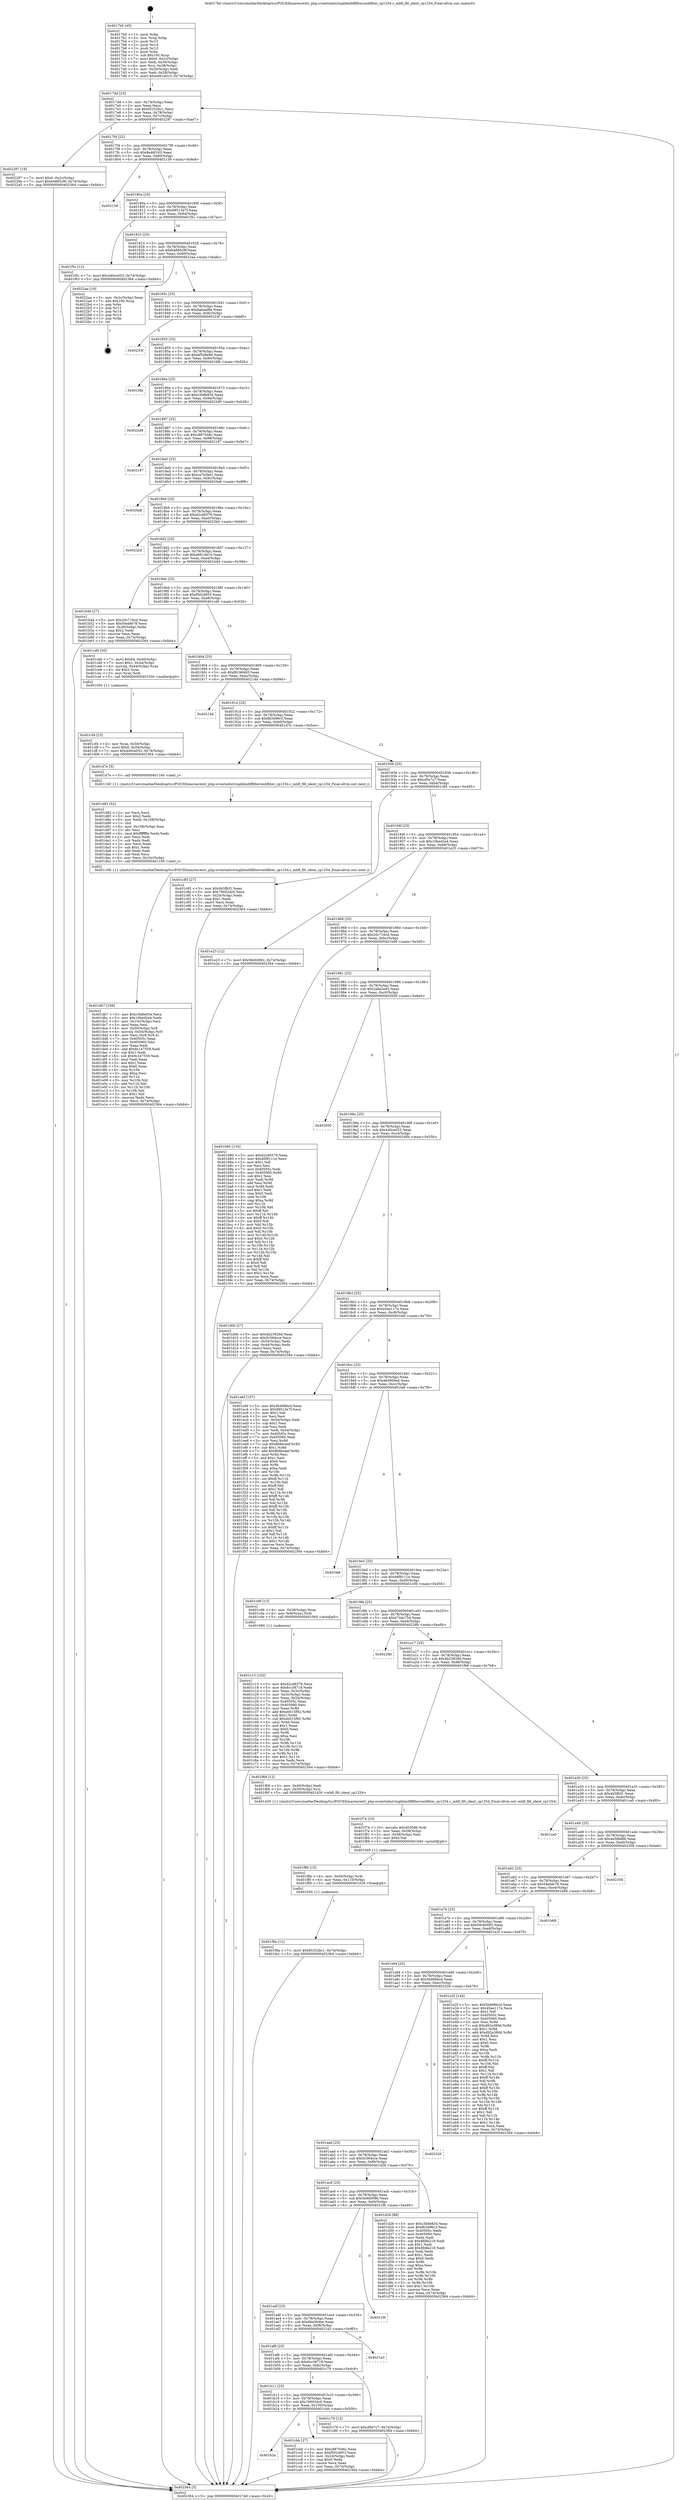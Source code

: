 digraph "0x4017b0" {
  label = "0x4017b0 (/mnt/c/Users/mathe/Desktop/tcc/POCII/binaries/extr_php-srcextmbstringlibmbflfiltersmbfilter_cp1254.c_mbfl_filt_ident_cp1254_Final-ollvm.out::main(0))"
  labelloc = "t"
  node[shape=record]

  Entry [label="",width=0.3,height=0.3,shape=circle,fillcolor=black,style=filled]
  "0x4017dd" [label="{
     0x4017dd [23]\l
     | [instrs]\l
     &nbsp;&nbsp;0x4017dd \<+3\>: mov -0x74(%rbp),%eax\l
     &nbsp;&nbsp;0x4017e0 \<+2\>: mov %eax,%ecx\l
     &nbsp;&nbsp;0x4017e2 \<+6\>: sub $0x85252bc1,%ecx\l
     &nbsp;&nbsp;0x4017e8 \<+3\>: mov %eax,-0x78(%rbp)\l
     &nbsp;&nbsp;0x4017eb \<+3\>: mov %ecx,-0x7c(%rbp)\l
     &nbsp;&nbsp;0x4017ee \<+6\>: je 0000000000402297 \<main+0xae7\>\l
  }"]
  "0x402297" [label="{
     0x402297 [19]\l
     | [instrs]\l
     &nbsp;&nbsp;0x402297 \<+7\>: movl $0x0,-0x2c(%rbp)\l
     &nbsp;&nbsp;0x40229e \<+7\>: movl $0xb4885c9f,-0x74(%rbp)\l
     &nbsp;&nbsp;0x4022a5 \<+5\>: jmp 0000000000402364 \<main+0xbb4\>\l
  }"]
  "0x4017f4" [label="{
     0x4017f4 [22]\l
     | [instrs]\l
     &nbsp;&nbsp;0x4017f4 \<+5\>: jmp 00000000004017f9 \<main+0x49\>\l
     &nbsp;&nbsp;0x4017f9 \<+3\>: mov -0x78(%rbp),%eax\l
     &nbsp;&nbsp;0x4017fc \<+5\>: sub $0x8e46f163,%eax\l
     &nbsp;&nbsp;0x401801 \<+3\>: mov %eax,-0x80(%rbp)\l
     &nbsp;&nbsp;0x401804 \<+6\>: je 0000000000402159 \<main+0x9a9\>\l
  }"]
  Exit [label="",width=0.3,height=0.3,shape=circle,fillcolor=black,style=filled,peripheries=2]
  "0x402159" [label="{
     0x402159\l
  }", style=dashed]
  "0x40180a" [label="{
     0x40180a [25]\l
     | [instrs]\l
     &nbsp;&nbsp;0x40180a \<+5\>: jmp 000000000040180f \<main+0x5f\>\l
     &nbsp;&nbsp;0x40180f \<+3\>: mov -0x78(%rbp),%eax\l
     &nbsp;&nbsp;0x401812 \<+5\>: sub $0x99513e7f,%eax\l
     &nbsp;&nbsp;0x401817 \<+6\>: mov %eax,-0x84(%rbp)\l
     &nbsp;&nbsp;0x40181d \<+6\>: je 0000000000401f5c \<main+0x7ac\>\l
  }"]
  "0x401f9a" [label="{
     0x401f9a [12]\l
     | [instrs]\l
     &nbsp;&nbsp;0x401f9a \<+7\>: movl $0x85252bc1,-0x74(%rbp)\l
     &nbsp;&nbsp;0x401fa1 \<+5\>: jmp 0000000000402364 \<main+0xbb4\>\l
  }"]
  "0x401f5c" [label="{
     0x401f5c [12]\l
     | [instrs]\l
     &nbsp;&nbsp;0x401f5c \<+7\>: movl $0x440ce053,-0x74(%rbp)\l
     &nbsp;&nbsp;0x401f63 \<+5\>: jmp 0000000000402364 \<main+0xbb4\>\l
  }"]
  "0x401823" [label="{
     0x401823 [25]\l
     | [instrs]\l
     &nbsp;&nbsp;0x401823 \<+5\>: jmp 0000000000401828 \<main+0x78\>\l
     &nbsp;&nbsp;0x401828 \<+3\>: mov -0x78(%rbp),%eax\l
     &nbsp;&nbsp;0x40182b \<+5\>: sub $0xb4885c9f,%eax\l
     &nbsp;&nbsp;0x401830 \<+6\>: mov %eax,-0x88(%rbp)\l
     &nbsp;&nbsp;0x401836 \<+6\>: je 00000000004022aa \<main+0xafa\>\l
  }"]
  "0x401f8b" [label="{
     0x401f8b [15]\l
     | [instrs]\l
     &nbsp;&nbsp;0x401f8b \<+4\>: mov -0x50(%rbp),%rdi\l
     &nbsp;&nbsp;0x401f8f \<+6\>: mov %eax,-0x110(%rbp)\l
     &nbsp;&nbsp;0x401f95 \<+5\>: call 0000000000401030 \<free@plt\>\l
     | [calls]\l
     &nbsp;&nbsp;0x401030 \{1\} (unknown)\l
  }"]
  "0x4022aa" [label="{
     0x4022aa [19]\l
     | [instrs]\l
     &nbsp;&nbsp;0x4022aa \<+3\>: mov -0x2c(%rbp),%eax\l
     &nbsp;&nbsp;0x4022ad \<+7\>: add $0x100,%rsp\l
     &nbsp;&nbsp;0x4022b4 \<+1\>: pop %rbx\l
     &nbsp;&nbsp;0x4022b5 \<+2\>: pop %r12\l
     &nbsp;&nbsp;0x4022b7 \<+2\>: pop %r14\l
     &nbsp;&nbsp;0x4022b9 \<+2\>: pop %r15\l
     &nbsp;&nbsp;0x4022bb \<+1\>: pop %rbp\l
     &nbsp;&nbsp;0x4022bc \<+1\>: ret\l
  }"]
  "0x40183c" [label="{
     0x40183c [25]\l
     | [instrs]\l
     &nbsp;&nbsp;0x40183c \<+5\>: jmp 0000000000401841 \<main+0x91\>\l
     &nbsp;&nbsp;0x401841 \<+3\>: mov -0x78(%rbp),%eax\l
     &nbsp;&nbsp;0x401844 \<+5\>: sub $0xbabaaf6e,%eax\l
     &nbsp;&nbsp;0x401849 \<+6\>: mov %eax,-0x8c(%rbp)\l
     &nbsp;&nbsp;0x40184f \<+6\>: je 000000000040233f \<main+0xb8f\>\l
  }"]
  "0x401f74" [label="{
     0x401f74 [23]\l
     | [instrs]\l
     &nbsp;&nbsp;0x401f74 \<+10\>: movabs $0x4030d6,%rdi\l
     &nbsp;&nbsp;0x401f7e \<+3\>: mov %eax,-0x58(%rbp)\l
     &nbsp;&nbsp;0x401f81 \<+3\>: mov -0x58(%rbp),%esi\l
     &nbsp;&nbsp;0x401f84 \<+2\>: mov $0x0,%al\l
     &nbsp;&nbsp;0x401f86 \<+5\>: call 0000000000401040 \<printf@plt\>\l
     | [calls]\l
     &nbsp;&nbsp;0x401040 \{1\} (unknown)\l
  }"]
  "0x40233f" [label="{
     0x40233f\l
  }", style=dashed]
  "0x401855" [label="{
     0x401855 [25]\l
     | [instrs]\l
     &nbsp;&nbsp;0x401855 \<+5\>: jmp 000000000040185a \<main+0xaa\>\l
     &nbsp;&nbsp;0x40185a \<+3\>: mov -0x78(%rbp),%eax\l
     &nbsp;&nbsp;0x40185d \<+5\>: sub $0xbf548e9d,%eax\l
     &nbsp;&nbsp;0x401862 \<+6\>: mov %eax,-0x90(%rbp)\l
     &nbsp;&nbsp;0x401868 \<+6\>: je 0000000000401fdb \<main+0x82b\>\l
  }"]
  "0x401db7" [label="{
     0x401db7 [108]\l
     | [instrs]\l
     &nbsp;&nbsp;0x401db7 \<+5\>: mov $0xc3b8e834,%ecx\l
     &nbsp;&nbsp;0x401dbc \<+5\>: mov $0x10bed2e4,%edx\l
     &nbsp;&nbsp;0x401dc1 \<+6\>: mov -0x10c(%rbp),%esi\l
     &nbsp;&nbsp;0x401dc7 \<+3\>: imul %eax,%esi\l
     &nbsp;&nbsp;0x401dca \<+4\>: mov -0x50(%rbp),%r8\l
     &nbsp;&nbsp;0x401dce \<+4\>: movslq -0x54(%rbp),%r9\l
     &nbsp;&nbsp;0x401dd2 \<+4\>: mov %esi,(%r8,%r9,4)\l
     &nbsp;&nbsp;0x401dd6 \<+7\>: mov 0x40505c,%eax\l
     &nbsp;&nbsp;0x401ddd \<+7\>: mov 0x405060,%esi\l
     &nbsp;&nbsp;0x401de4 \<+2\>: mov %eax,%edi\l
     &nbsp;&nbsp;0x401de6 \<+6\>: add $0x8c1e7559,%edi\l
     &nbsp;&nbsp;0x401dec \<+3\>: sub $0x1,%edi\l
     &nbsp;&nbsp;0x401def \<+6\>: sub $0x8c1e7559,%edi\l
     &nbsp;&nbsp;0x401df5 \<+3\>: imul %edi,%eax\l
     &nbsp;&nbsp;0x401df8 \<+3\>: and $0x1,%eax\l
     &nbsp;&nbsp;0x401dfb \<+3\>: cmp $0x0,%eax\l
     &nbsp;&nbsp;0x401dfe \<+4\>: sete %r10b\l
     &nbsp;&nbsp;0x401e02 \<+3\>: cmp $0xa,%esi\l
     &nbsp;&nbsp;0x401e05 \<+4\>: setl %r11b\l
     &nbsp;&nbsp;0x401e09 \<+3\>: mov %r10b,%bl\l
     &nbsp;&nbsp;0x401e0c \<+3\>: and %r11b,%bl\l
     &nbsp;&nbsp;0x401e0f \<+3\>: xor %r11b,%r10b\l
     &nbsp;&nbsp;0x401e12 \<+3\>: or %r10b,%bl\l
     &nbsp;&nbsp;0x401e15 \<+3\>: test $0x1,%bl\l
     &nbsp;&nbsp;0x401e18 \<+3\>: cmovne %edx,%ecx\l
     &nbsp;&nbsp;0x401e1b \<+3\>: mov %ecx,-0x74(%rbp)\l
     &nbsp;&nbsp;0x401e1e \<+5\>: jmp 0000000000402364 \<main+0xbb4\>\l
  }"]
  "0x401fdb" [label="{
     0x401fdb\l
  }", style=dashed]
  "0x40186e" [label="{
     0x40186e [25]\l
     | [instrs]\l
     &nbsp;&nbsp;0x40186e \<+5\>: jmp 0000000000401873 \<main+0xc3\>\l
     &nbsp;&nbsp;0x401873 \<+3\>: mov -0x78(%rbp),%eax\l
     &nbsp;&nbsp;0x401876 \<+5\>: sub $0xc3b8e834,%eax\l
     &nbsp;&nbsp;0x40187b \<+6\>: mov %eax,-0x94(%rbp)\l
     &nbsp;&nbsp;0x401881 \<+6\>: je 00000000004022d9 \<main+0xb29\>\l
  }"]
  "0x401d83" [label="{
     0x401d83 [52]\l
     | [instrs]\l
     &nbsp;&nbsp;0x401d83 \<+2\>: xor %ecx,%ecx\l
     &nbsp;&nbsp;0x401d85 \<+5\>: mov $0x2,%edx\l
     &nbsp;&nbsp;0x401d8a \<+6\>: mov %edx,-0x108(%rbp)\l
     &nbsp;&nbsp;0x401d90 \<+1\>: cltd\l
     &nbsp;&nbsp;0x401d91 \<+6\>: mov -0x108(%rbp),%esi\l
     &nbsp;&nbsp;0x401d97 \<+2\>: idiv %esi\l
     &nbsp;&nbsp;0x401d99 \<+6\>: imul $0xfffffffe,%edx,%edx\l
     &nbsp;&nbsp;0x401d9f \<+2\>: mov %ecx,%edi\l
     &nbsp;&nbsp;0x401da1 \<+2\>: sub %edx,%edi\l
     &nbsp;&nbsp;0x401da3 \<+2\>: mov %ecx,%edx\l
     &nbsp;&nbsp;0x401da5 \<+3\>: sub $0x1,%edx\l
     &nbsp;&nbsp;0x401da8 \<+2\>: add %edx,%edi\l
     &nbsp;&nbsp;0x401daa \<+2\>: sub %edi,%ecx\l
     &nbsp;&nbsp;0x401dac \<+6\>: mov %ecx,-0x10c(%rbp)\l
     &nbsp;&nbsp;0x401db2 \<+5\>: call 0000000000401160 \<next_i\>\l
     | [calls]\l
     &nbsp;&nbsp;0x401160 \{1\} (/mnt/c/Users/mathe/Desktop/tcc/POCII/binaries/extr_php-srcextmbstringlibmbflfiltersmbfilter_cp1254.c_mbfl_filt_ident_cp1254_Final-ollvm.out::next_i)\l
  }"]
  "0x4022d9" [label="{
     0x4022d9\l
  }", style=dashed]
  "0x401887" [label="{
     0x401887 [25]\l
     | [instrs]\l
     &nbsp;&nbsp;0x401887 \<+5\>: jmp 000000000040188c \<main+0xdc\>\l
     &nbsp;&nbsp;0x40188c \<+3\>: mov -0x78(%rbp),%eax\l
     &nbsp;&nbsp;0x40188f \<+5\>: sub $0xc887046c,%eax\l
     &nbsp;&nbsp;0x401894 \<+6\>: mov %eax,-0x98(%rbp)\l
     &nbsp;&nbsp;0x40189a \<+6\>: je 0000000000402197 \<main+0x9e7\>\l
  }"]
  "0x401cf4" [label="{
     0x401cf4 [23]\l
     | [instrs]\l
     &nbsp;&nbsp;0x401cf4 \<+4\>: mov %rax,-0x50(%rbp)\l
     &nbsp;&nbsp;0x401cf8 \<+7\>: movl $0x0,-0x54(%rbp)\l
     &nbsp;&nbsp;0x401cff \<+7\>: movl $0x440ce053,-0x74(%rbp)\l
     &nbsp;&nbsp;0x401d06 \<+5\>: jmp 0000000000402364 \<main+0xbb4\>\l
  }"]
  "0x402197" [label="{
     0x402197\l
  }", style=dashed]
  "0x4018a0" [label="{
     0x4018a0 [25]\l
     | [instrs]\l
     &nbsp;&nbsp;0x4018a0 \<+5\>: jmp 00000000004018a5 \<main+0xf5\>\l
     &nbsp;&nbsp;0x4018a5 \<+3\>: mov -0x78(%rbp),%eax\l
     &nbsp;&nbsp;0x4018a8 \<+5\>: sub $0xca7b3be1,%eax\l
     &nbsp;&nbsp;0x4018ad \<+6\>: mov %eax,-0x9c(%rbp)\l
     &nbsp;&nbsp;0x4018b3 \<+6\>: je 00000000004020a8 \<main+0x8f8\>\l
  }"]
  "0x401b2a" [label="{
     0x401b2a\l
  }", style=dashed]
  "0x4020a8" [label="{
     0x4020a8\l
  }", style=dashed]
  "0x4018b9" [label="{
     0x4018b9 [25]\l
     | [instrs]\l
     &nbsp;&nbsp;0x4018b9 \<+5\>: jmp 00000000004018be \<main+0x10e\>\l
     &nbsp;&nbsp;0x4018be \<+3\>: mov -0x78(%rbp),%eax\l
     &nbsp;&nbsp;0x4018c1 \<+5\>: sub $0xd2cd9379,%eax\l
     &nbsp;&nbsp;0x4018c6 \<+6\>: mov %eax,-0xa0(%rbp)\l
     &nbsp;&nbsp;0x4018cc \<+6\>: je 00000000004022bd \<main+0xb0d\>\l
  }"]
  "0x401cbb" [label="{
     0x401cbb [27]\l
     | [instrs]\l
     &nbsp;&nbsp;0x401cbb \<+5\>: mov $0xc887046c,%eax\l
     &nbsp;&nbsp;0x401cc0 \<+5\>: mov $0xf5024953,%ecx\l
     &nbsp;&nbsp;0x401cc5 \<+3\>: mov -0x24(%rbp),%edx\l
     &nbsp;&nbsp;0x401cc8 \<+3\>: cmp $0x0,%edx\l
     &nbsp;&nbsp;0x401ccb \<+3\>: cmove %ecx,%eax\l
     &nbsp;&nbsp;0x401cce \<+3\>: mov %eax,-0x74(%rbp)\l
     &nbsp;&nbsp;0x401cd1 \<+5\>: jmp 0000000000402364 \<main+0xbb4\>\l
  }"]
  "0x4022bd" [label="{
     0x4022bd\l
  }", style=dashed]
  "0x4018d2" [label="{
     0x4018d2 [25]\l
     | [instrs]\l
     &nbsp;&nbsp;0x4018d2 \<+5\>: jmp 00000000004018d7 \<main+0x127\>\l
     &nbsp;&nbsp;0x4018d7 \<+3\>: mov -0x78(%rbp),%eax\l
     &nbsp;&nbsp;0x4018da \<+5\>: sub $0xe661dd10,%eax\l
     &nbsp;&nbsp;0x4018df \<+6\>: mov %eax,-0xa4(%rbp)\l
     &nbsp;&nbsp;0x4018e5 \<+6\>: je 0000000000401b4d \<main+0x39d\>\l
  }"]
  "0x401b11" [label="{
     0x401b11 [25]\l
     | [instrs]\l
     &nbsp;&nbsp;0x401b11 \<+5\>: jmp 0000000000401b16 \<main+0x366\>\l
     &nbsp;&nbsp;0x401b16 \<+3\>: mov -0x78(%rbp),%eax\l
     &nbsp;&nbsp;0x401b19 \<+5\>: sub $0x76602dc0,%eax\l
     &nbsp;&nbsp;0x401b1e \<+6\>: mov %eax,-0x100(%rbp)\l
     &nbsp;&nbsp;0x401b24 \<+6\>: je 0000000000401cbb \<main+0x50b\>\l
  }"]
  "0x401b4d" [label="{
     0x401b4d [27]\l
     | [instrs]\l
     &nbsp;&nbsp;0x401b4d \<+5\>: mov $0x20c716cd,%eax\l
     &nbsp;&nbsp;0x401b52 \<+5\>: mov $0x54ebfe78,%ecx\l
     &nbsp;&nbsp;0x401b57 \<+3\>: mov -0x28(%rbp),%edx\l
     &nbsp;&nbsp;0x401b5a \<+3\>: cmp $0x2,%edx\l
     &nbsp;&nbsp;0x401b5d \<+3\>: cmovne %ecx,%eax\l
     &nbsp;&nbsp;0x401b60 \<+3\>: mov %eax,-0x74(%rbp)\l
     &nbsp;&nbsp;0x401b63 \<+5\>: jmp 0000000000402364 \<main+0xbb4\>\l
  }"]
  "0x4018eb" [label="{
     0x4018eb [25]\l
     | [instrs]\l
     &nbsp;&nbsp;0x4018eb \<+5\>: jmp 00000000004018f0 \<main+0x140\>\l
     &nbsp;&nbsp;0x4018f0 \<+3\>: mov -0x78(%rbp),%eax\l
     &nbsp;&nbsp;0x4018f3 \<+5\>: sub $0xf5024953,%eax\l
     &nbsp;&nbsp;0x4018f8 \<+6\>: mov %eax,-0xa8(%rbp)\l
     &nbsp;&nbsp;0x4018fe \<+6\>: je 0000000000401cd6 \<main+0x526\>\l
  }"]
  "0x402364" [label="{
     0x402364 [5]\l
     | [instrs]\l
     &nbsp;&nbsp;0x402364 \<+5\>: jmp 00000000004017dd \<main+0x2d\>\l
  }"]
  "0x4017b0" [label="{
     0x4017b0 [45]\l
     | [instrs]\l
     &nbsp;&nbsp;0x4017b0 \<+1\>: push %rbp\l
     &nbsp;&nbsp;0x4017b1 \<+3\>: mov %rsp,%rbp\l
     &nbsp;&nbsp;0x4017b4 \<+2\>: push %r15\l
     &nbsp;&nbsp;0x4017b6 \<+2\>: push %r14\l
     &nbsp;&nbsp;0x4017b8 \<+2\>: push %r12\l
     &nbsp;&nbsp;0x4017ba \<+1\>: push %rbx\l
     &nbsp;&nbsp;0x4017bb \<+7\>: sub $0x100,%rsp\l
     &nbsp;&nbsp;0x4017c2 \<+7\>: movl $0x0,-0x2c(%rbp)\l
     &nbsp;&nbsp;0x4017c9 \<+3\>: mov %edi,-0x30(%rbp)\l
     &nbsp;&nbsp;0x4017cc \<+4\>: mov %rsi,-0x38(%rbp)\l
     &nbsp;&nbsp;0x4017d0 \<+3\>: mov -0x30(%rbp),%edi\l
     &nbsp;&nbsp;0x4017d3 \<+3\>: mov %edi,-0x28(%rbp)\l
     &nbsp;&nbsp;0x4017d6 \<+7\>: movl $0xe661dd10,-0x74(%rbp)\l
  }"]
  "0x401c79" [label="{
     0x401c79 [12]\l
     | [instrs]\l
     &nbsp;&nbsp;0x401c79 \<+7\>: movl $0xcf0e7c7,-0x74(%rbp)\l
     &nbsp;&nbsp;0x401c80 \<+5\>: jmp 0000000000402364 \<main+0xbb4\>\l
  }"]
  "0x401cd6" [label="{
     0x401cd6 [30]\l
     | [instrs]\l
     &nbsp;&nbsp;0x401cd6 \<+7\>: movl $0x64,-0x40(%rbp)\l
     &nbsp;&nbsp;0x401cdd \<+7\>: movl $0x1,-0x44(%rbp)\l
     &nbsp;&nbsp;0x401ce4 \<+4\>: movslq -0x44(%rbp),%rax\l
     &nbsp;&nbsp;0x401ce8 \<+4\>: shl $0x2,%rax\l
     &nbsp;&nbsp;0x401cec \<+3\>: mov %rax,%rdi\l
     &nbsp;&nbsp;0x401cef \<+5\>: call 0000000000401050 \<malloc@plt\>\l
     | [calls]\l
     &nbsp;&nbsp;0x401050 \{1\} (unknown)\l
  }"]
  "0x401904" [label="{
     0x401904 [25]\l
     | [instrs]\l
     &nbsp;&nbsp;0x401904 \<+5\>: jmp 0000000000401909 \<main+0x159\>\l
     &nbsp;&nbsp;0x401909 \<+3\>: mov -0x78(%rbp),%eax\l
     &nbsp;&nbsp;0x40190c \<+5\>: sub $0xf61964b5,%eax\l
     &nbsp;&nbsp;0x401911 \<+6\>: mov %eax,-0xac(%rbp)\l
     &nbsp;&nbsp;0x401917 \<+6\>: je 000000000040214d \<main+0x99d\>\l
  }"]
  "0x401af8" [label="{
     0x401af8 [25]\l
     | [instrs]\l
     &nbsp;&nbsp;0x401af8 \<+5\>: jmp 0000000000401afd \<main+0x34d\>\l
     &nbsp;&nbsp;0x401afd \<+3\>: mov -0x78(%rbp),%eax\l
     &nbsp;&nbsp;0x401b00 \<+5\>: sub $0x6cc38718,%eax\l
     &nbsp;&nbsp;0x401b05 \<+6\>: mov %eax,-0xfc(%rbp)\l
     &nbsp;&nbsp;0x401b0b \<+6\>: je 0000000000401c79 \<main+0x4c9\>\l
  }"]
  "0x40214d" [label="{
     0x40214d\l
  }", style=dashed]
  "0x40191d" [label="{
     0x40191d [25]\l
     | [instrs]\l
     &nbsp;&nbsp;0x40191d \<+5\>: jmp 0000000000401922 \<main+0x172\>\l
     &nbsp;&nbsp;0x401922 \<+3\>: mov -0x78(%rbp),%eax\l
     &nbsp;&nbsp;0x401925 \<+5\>: sub $0xf63496c3,%eax\l
     &nbsp;&nbsp;0x40192a \<+6\>: mov %eax,-0xb0(%rbp)\l
     &nbsp;&nbsp;0x401930 \<+6\>: je 0000000000401d7e \<main+0x5ce\>\l
  }"]
  "0x4021a3" [label="{
     0x4021a3\l
  }", style=dashed]
  "0x401d7e" [label="{
     0x401d7e [5]\l
     | [instrs]\l
     &nbsp;&nbsp;0x401d7e \<+5\>: call 0000000000401160 \<next_i\>\l
     | [calls]\l
     &nbsp;&nbsp;0x401160 \{1\} (/mnt/c/Users/mathe/Desktop/tcc/POCII/binaries/extr_php-srcextmbstringlibmbflfiltersmbfilter_cp1254.c_mbfl_filt_ident_cp1254_Final-ollvm.out::next_i)\l
  }"]
  "0x401936" [label="{
     0x401936 [25]\l
     | [instrs]\l
     &nbsp;&nbsp;0x401936 \<+5\>: jmp 000000000040193b \<main+0x18b\>\l
     &nbsp;&nbsp;0x40193b \<+3\>: mov -0x78(%rbp),%eax\l
     &nbsp;&nbsp;0x40193e \<+5\>: sub $0xcf0e7c7,%eax\l
     &nbsp;&nbsp;0x401943 \<+6\>: mov %eax,-0xb4(%rbp)\l
     &nbsp;&nbsp;0x401949 \<+6\>: je 0000000000401c85 \<main+0x4d5\>\l
  }"]
  "0x401adf" [label="{
     0x401adf [25]\l
     | [instrs]\l
     &nbsp;&nbsp;0x401adf \<+5\>: jmp 0000000000401ae4 \<main+0x334\>\l
     &nbsp;&nbsp;0x401ae4 \<+3\>: mov -0x78(%rbp),%eax\l
     &nbsp;&nbsp;0x401ae7 \<+5\>: sub $0x66a564ee,%eax\l
     &nbsp;&nbsp;0x401aec \<+6\>: mov %eax,-0xf8(%rbp)\l
     &nbsp;&nbsp;0x401af2 \<+6\>: je 00000000004021a3 \<main+0x9f3\>\l
  }"]
  "0x401c85" [label="{
     0x401c85 [27]\l
     | [instrs]\l
     &nbsp;&nbsp;0x401c85 \<+5\>: mov $0x4b5ffcf1,%eax\l
     &nbsp;&nbsp;0x401c8a \<+5\>: mov $0x76602dc0,%ecx\l
     &nbsp;&nbsp;0x401c8f \<+3\>: mov -0x24(%rbp),%edx\l
     &nbsp;&nbsp;0x401c92 \<+3\>: cmp $0x1,%edx\l
     &nbsp;&nbsp;0x401c95 \<+3\>: cmovl %ecx,%eax\l
     &nbsp;&nbsp;0x401c98 \<+3\>: mov %eax,-0x74(%rbp)\l
     &nbsp;&nbsp;0x401c9b \<+5\>: jmp 0000000000402364 \<main+0xbb4\>\l
  }"]
  "0x40194f" [label="{
     0x40194f [25]\l
     | [instrs]\l
     &nbsp;&nbsp;0x40194f \<+5\>: jmp 0000000000401954 \<main+0x1a4\>\l
     &nbsp;&nbsp;0x401954 \<+3\>: mov -0x78(%rbp),%eax\l
     &nbsp;&nbsp;0x401957 \<+5\>: sub $0x10bed2e4,%eax\l
     &nbsp;&nbsp;0x40195c \<+6\>: mov %eax,-0xb8(%rbp)\l
     &nbsp;&nbsp;0x401962 \<+6\>: je 0000000000401e23 \<main+0x673\>\l
  }"]
  "0x4021f6" [label="{
     0x4021f6\l
  }", style=dashed]
  "0x401e23" [label="{
     0x401e23 [12]\l
     | [instrs]\l
     &nbsp;&nbsp;0x401e23 \<+7\>: movl $0x59c60092,-0x74(%rbp)\l
     &nbsp;&nbsp;0x401e2a \<+5\>: jmp 0000000000402364 \<main+0xbb4\>\l
  }"]
  "0x401968" [label="{
     0x401968 [25]\l
     | [instrs]\l
     &nbsp;&nbsp;0x401968 \<+5\>: jmp 000000000040196d \<main+0x1bd\>\l
     &nbsp;&nbsp;0x40196d \<+3\>: mov -0x78(%rbp),%eax\l
     &nbsp;&nbsp;0x401970 \<+5\>: sub $0x20c716cd,%eax\l
     &nbsp;&nbsp;0x401975 \<+6\>: mov %eax,-0xbc(%rbp)\l
     &nbsp;&nbsp;0x40197b \<+6\>: je 0000000000401b80 \<main+0x3d0\>\l
  }"]
  "0x401ac6" [label="{
     0x401ac6 [25]\l
     | [instrs]\l
     &nbsp;&nbsp;0x401ac6 \<+5\>: jmp 0000000000401acb \<main+0x31b\>\l
     &nbsp;&nbsp;0x401acb \<+3\>: mov -0x78(%rbp),%eax\l
     &nbsp;&nbsp;0x401ace \<+5\>: sub $0x5e9d009b,%eax\l
     &nbsp;&nbsp;0x401ad3 \<+6\>: mov %eax,-0xf4(%rbp)\l
     &nbsp;&nbsp;0x401ad9 \<+6\>: je 00000000004021f6 \<main+0xa46\>\l
  }"]
  "0x401b80" [label="{
     0x401b80 [134]\l
     | [instrs]\l
     &nbsp;&nbsp;0x401b80 \<+5\>: mov $0xd2cd9379,%eax\l
     &nbsp;&nbsp;0x401b85 \<+5\>: mov $0x46f9111e,%ecx\l
     &nbsp;&nbsp;0x401b8a \<+2\>: mov $0x1,%dl\l
     &nbsp;&nbsp;0x401b8c \<+2\>: xor %esi,%esi\l
     &nbsp;&nbsp;0x401b8e \<+7\>: mov 0x40505c,%edi\l
     &nbsp;&nbsp;0x401b95 \<+8\>: mov 0x405060,%r8d\l
     &nbsp;&nbsp;0x401b9d \<+3\>: sub $0x1,%esi\l
     &nbsp;&nbsp;0x401ba0 \<+3\>: mov %edi,%r9d\l
     &nbsp;&nbsp;0x401ba3 \<+3\>: add %esi,%r9d\l
     &nbsp;&nbsp;0x401ba6 \<+4\>: imul %r9d,%edi\l
     &nbsp;&nbsp;0x401baa \<+3\>: and $0x1,%edi\l
     &nbsp;&nbsp;0x401bad \<+3\>: cmp $0x0,%edi\l
     &nbsp;&nbsp;0x401bb0 \<+4\>: sete %r10b\l
     &nbsp;&nbsp;0x401bb4 \<+4\>: cmp $0xa,%r8d\l
     &nbsp;&nbsp;0x401bb8 \<+4\>: setl %r11b\l
     &nbsp;&nbsp;0x401bbc \<+3\>: mov %r10b,%bl\l
     &nbsp;&nbsp;0x401bbf \<+3\>: xor $0xff,%bl\l
     &nbsp;&nbsp;0x401bc2 \<+3\>: mov %r11b,%r14b\l
     &nbsp;&nbsp;0x401bc5 \<+4\>: xor $0xff,%r14b\l
     &nbsp;&nbsp;0x401bc9 \<+3\>: xor $0x0,%dl\l
     &nbsp;&nbsp;0x401bcc \<+3\>: mov %bl,%r15b\l
     &nbsp;&nbsp;0x401bcf \<+4\>: and $0x0,%r15b\l
     &nbsp;&nbsp;0x401bd3 \<+3\>: and %dl,%r10b\l
     &nbsp;&nbsp;0x401bd6 \<+3\>: mov %r14b,%r12b\l
     &nbsp;&nbsp;0x401bd9 \<+4\>: and $0x0,%r12b\l
     &nbsp;&nbsp;0x401bdd \<+3\>: and %dl,%r11b\l
     &nbsp;&nbsp;0x401be0 \<+3\>: or %r10b,%r15b\l
     &nbsp;&nbsp;0x401be3 \<+3\>: or %r11b,%r12b\l
     &nbsp;&nbsp;0x401be6 \<+3\>: xor %r12b,%r15b\l
     &nbsp;&nbsp;0x401be9 \<+3\>: or %r14b,%bl\l
     &nbsp;&nbsp;0x401bec \<+3\>: xor $0xff,%bl\l
     &nbsp;&nbsp;0x401bef \<+3\>: or $0x0,%dl\l
     &nbsp;&nbsp;0x401bf2 \<+2\>: and %dl,%bl\l
     &nbsp;&nbsp;0x401bf4 \<+3\>: or %bl,%r15b\l
     &nbsp;&nbsp;0x401bf7 \<+4\>: test $0x1,%r15b\l
     &nbsp;&nbsp;0x401bfb \<+3\>: cmovne %ecx,%eax\l
     &nbsp;&nbsp;0x401bfe \<+3\>: mov %eax,-0x74(%rbp)\l
     &nbsp;&nbsp;0x401c01 \<+5\>: jmp 0000000000402364 \<main+0xbb4\>\l
  }"]
  "0x401981" [label="{
     0x401981 [25]\l
     | [instrs]\l
     &nbsp;&nbsp;0x401981 \<+5\>: jmp 0000000000401986 \<main+0x1d6\>\l
     &nbsp;&nbsp;0x401986 \<+3\>: mov -0x78(%rbp),%eax\l
     &nbsp;&nbsp;0x401989 \<+5\>: sub $0x2a6e2e45,%eax\l
     &nbsp;&nbsp;0x40198e \<+6\>: mov %eax,-0xc0(%rbp)\l
     &nbsp;&nbsp;0x401994 \<+6\>: je 0000000000402050 \<main+0x8a0\>\l
  }"]
  "0x401d26" [label="{
     0x401d26 [88]\l
     | [instrs]\l
     &nbsp;&nbsp;0x401d26 \<+5\>: mov $0xc3b8e834,%eax\l
     &nbsp;&nbsp;0x401d2b \<+5\>: mov $0xf63496c3,%ecx\l
     &nbsp;&nbsp;0x401d30 \<+7\>: mov 0x40505c,%edx\l
     &nbsp;&nbsp;0x401d37 \<+7\>: mov 0x405060,%esi\l
     &nbsp;&nbsp;0x401d3e \<+2\>: mov %edx,%edi\l
     &nbsp;&nbsp;0x401d40 \<+6\>: sub $0x8fdfa219,%edi\l
     &nbsp;&nbsp;0x401d46 \<+3\>: sub $0x1,%edi\l
     &nbsp;&nbsp;0x401d49 \<+6\>: add $0x8fdfa219,%edi\l
     &nbsp;&nbsp;0x401d4f \<+3\>: imul %edi,%edx\l
     &nbsp;&nbsp;0x401d52 \<+3\>: and $0x1,%edx\l
     &nbsp;&nbsp;0x401d55 \<+3\>: cmp $0x0,%edx\l
     &nbsp;&nbsp;0x401d58 \<+4\>: sete %r8b\l
     &nbsp;&nbsp;0x401d5c \<+3\>: cmp $0xa,%esi\l
     &nbsp;&nbsp;0x401d5f \<+4\>: setl %r9b\l
     &nbsp;&nbsp;0x401d63 \<+3\>: mov %r8b,%r10b\l
     &nbsp;&nbsp;0x401d66 \<+3\>: and %r9b,%r10b\l
     &nbsp;&nbsp;0x401d69 \<+3\>: xor %r9b,%r8b\l
     &nbsp;&nbsp;0x401d6c \<+3\>: or %r8b,%r10b\l
     &nbsp;&nbsp;0x401d6f \<+4\>: test $0x1,%r10b\l
     &nbsp;&nbsp;0x401d73 \<+3\>: cmovne %ecx,%eax\l
     &nbsp;&nbsp;0x401d76 \<+3\>: mov %eax,-0x74(%rbp)\l
     &nbsp;&nbsp;0x401d79 \<+5\>: jmp 0000000000402364 \<main+0xbb4\>\l
  }"]
  "0x402050" [label="{
     0x402050\l
  }", style=dashed]
  "0x40199a" [label="{
     0x40199a [25]\l
     | [instrs]\l
     &nbsp;&nbsp;0x40199a \<+5\>: jmp 000000000040199f \<main+0x1ef\>\l
     &nbsp;&nbsp;0x40199f \<+3\>: mov -0x78(%rbp),%eax\l
     &nbsp;&nbsp;0x4019a2 \<+5\>: sub $0x440ce053,%eax\l
     &nbsp;&nbsp;0x4019a7 \<+6\>: mov %eax,-0xc4(%rbp)\l
     &nbsp;&nbsp;0x4019ad \<+6\>: je 0000000000401d0b \<main+0x55b\>\l
  }"]
  "0x401aad" [label="{
     0x401aad [25]\l
     | [instrs]\l
     &nbsp;&nbsp;0x401aad \<+5\>: jmp 0000000000401ab2 \<main+0x302\>\l
     &nbsp;&nbsp;0x401ab2 \<+3\>: mov -0x78(%rbp),%eax\l
     &nbsp;&nbsp;0x401ab5 \<+5\>: sub $0x5c564cce,%eax\l
     &nbsp;&nbsp;0x401aba \<+6\>: mov %eax,-0xf0(%rbp)\l
     &nbsp;&nbsp;0x401ac0 \<+6\>: je 0000000000401d26 \<main+0x576\>\l
  }"]
  "0x401d0b" [label="{
     0x401d0b [27]\l
     | [instrs]\l
     &nbsp;&nbsp;0x401d0b \<+5\>: mov $0x4b23929d,%eax\l
     &nbsp;&nbsp;0x401d10 \<+5\>: mov $0x5c564cce,%ecx\l
     &nbsp;&nbsp;0x401d15 \<+3\>: mov -0x54(%rbp),%edx\l
     &nbsp;&nbsp;0x401d18 \<+3\>: cmp -0x44(%rbp),%edx\l
     &nbsp;&nbsp;0x401d1b \<+3\>: cmovl %ecx,%eax\l
     &nbsp;&nbsp;0x401d1e \<+3\>: mov %eax,-0x74(%rbp)\l
     &nbsp;&nbsp;0x401d21 \<+5\>: jmp 0000000000402364 \<main+0xbb4\>\l
  }"]
  "0x4019b3" [label="{
     0x4019b3 [25]\l
     | [instrs]\l
     &nbsp;&nbsp;0x4019b3 \<+5\>: jmp 00000000004019b8 \<main+0x208\>\l
     &nbsp;&nbsp;0x4019b8 \<+3\>: mov -0x78(%rbp),%eax\l
     &nbsp;&nbsp;0x4019bb \<+5\>: sub $0x45ee117e,%eax\l
     &nbsp;&nbsp;0x4019c0 \<+6\>: mov %eax,-0xc8(%rbp)\l
     &nbsp;&nbsp;0x4019c6 \<+6\>: je 0000000000401ebf \<main+0x70f\>\l
  }"]
  "0x402326" [label="{
     0x402326\l
  }", style=dashed]
  "0x401ebf" [label="{
     0x401ebf [157]\l
     | [instrs]\l
     &nbsp;&nbsp;0x401ebf \<+5\>: mov $0x5b468bcd,%eax\l
     &nbsp;&nbsp;0x401ec4 \<+5\>: mov $0x99513e7f,%ecx\l
     &nbsp;&nbsp;0x401ec9 \<+2\>: mov $0x1,%dl\l
     &nbsp;&nbsp;0x401ecb \<+2\>: xor %esi,%esi\l
     &nbsp;&nbsp;0x401ecd \<+3\>: mov -0x54(%rbp),%edi\l
     &nbsp;&nbsp;0x401ed0 \<+3\>: sub $0x1,%esi\l
     &nbsp;&nbsp;0x401ed3 \<+2\>: sub %esi,%edi\l
     &nbsp;&nbsp;0x401ed5 \<+3\>: mov %edi,-0x54(%rbp)\l
     &nbsp;&nbsp;0x401ed8 \<+7\>: mov 0x40505c,%esi\l
     &nbsp;&nbsp;0x401edf \<+7\>: mov 0x405060,%edi\l
     &nbsp;&nbsp;0x401ee6 \<+3\>: mov %esi,%r8d\l
     &nbsp;&nbsp;0x401ee9 \<+7\>: sub $0x8b8eceef,%r8d\l
     &nbsp;&nbsp;0x401ef0 \<+4\>: sub $0x1,%r8d\l
     &nbsp;&nbsp;0x401ef4 \<+7\>: add $0x8b8eceef,%r8d\l
     &nbsp;&nbsp;0x401efb \<+4\>: imul %r8d,%esi\l
     &nbsp;&nbsp;0x401eff \<+3\>: and $0x1,%esi\l
     &nbsp;&nbsp;0x401f02 \<+3\>: cmp $0x0,%esi\l
     &nbsp;&nbsp;0x401f05 \<+4\>: sete %r9b\l
     &nbsp;&nbsp;0x401f09 \<+3\>: cmp $0xa,%edi\l
     &nbsp;&nbsp;0x401f0c \<+4\>: setl %r10b\l
     &nbsp;&nbsp;0x401f10 \<+3\>: mov %r9b,%r11b\l
     &nbsp;&nbsp;0x401f13 \<+4\>: xor $0xff,%r11b\l
     &nbsp;&nbsp;0x401f17 \<+3\>: mov %r10b,%bl\l
     &nbsp;&nbsp;0x401f1a \<+3\>: xor $0xff,%bl\l
     &nbsp;&nbsp;0x401f1d \<+3\>: xor $0x1,%dl\l
     &nbsp;&nbsp;0x401f20 \<+3\>: mov %r11b,%r14b\l
     &nbsp;&nbsp;0x401f23 \<+4\>: and $0xff,%r14b\l
     &nbsp;&nbsp;0x401f27 \<+3\>: and %dl,%r9b\l
     &nbsp;&nbsp;0x401f2a \<+3\>: mov %bl,%r15b\l
     &nbsp;&nbsp;0x401f2d \<+4\>: and $0xff,%r15b\l
     &nbsp;&nbsp;0x401f31 \<+3\>: and %dl,%r10b\l
     &nbsp;&nbsp;0x401f34 \<+3\>: or %r9b,%r14b\l
     &nbsp;&nbsp;0x401f37 \<+3\>: or %r10b,%r15b\l
     &nbsp;&nbsp;0x401f3a \<+3\>: xor %r15b,%r14b\l
     &nbsp;&nbsp;0x401f3d \<+3\>: or %bl,%r11b\l
     &nbsp;&nbsp;0x401f40 \<+4\>: xor $0xff,%r11b\l
     &nbsp;&nbsp;0x401f44 \<+3\>: or $0x1,%dl\l
     &nbsp;&nbsp;0x401f47 \<+3\>: and %dl,%r11b\l
     &nbsp;&nbsp;0x401f4a \<+3\>: or %r11b,%r14b\l
     &nbsp;&nbsp;0x401f4d \<+4\>: test $0x1,%r14b\l
     &nbsp;&nbsp;0x401f51 \<+3\>: cmovne %ecx,%eax\l
     &nbsp;&nbsp;0x401f54 \<+3\>: mov %eax,-0x74(%rbp)\l
     &nbsp;&nbsp;0x401f57 \<+5\>: jmp 0000000000402364 \<main+0xbb4\>\l
  }"]
  "0x4019cc" [label="{
     0x4019cc [25]\l
     | [instrs]\l
     &nbsp;&nbsp;0x4019cc \<+5\>: jmp 00000000004019d1 \<main+0x221\>\l
     &nbsp;&nbsp;0x4019d1 \<+3\>: mov -0x78(%rbp),%eax\l
     &nbsp;&nbsp;0x4019d4 \<+5\>: sub $0x464909ed,%eax\l
     &nbsp;&nbsp;0x4019d9 \<+6\>: mov %eax,-0xcc(%rbp)\l
     &nbsp;&nbsp;0x4019df \<+6\>: je 0000000000401fa6 \<main+0x7f6\>\l
  }"]
  "0x401a94" [label="{
     0x401a94 [25]\l
     | [instrs]\l
     &nbsp;&nbsp;0x401a94 \<+5\>: jmp 0000000000401a99 \<main+0x2e9\>\l
     &nbsp;&nbsp;0x401a99 \<+3\>: mov -0x78(%rbp),%eax\l
     &nbsp;&nbsp;0x401a9c \<+5\>: sub $0x5b468bcd,%eax\l
     &nbsp;&nbsp;0x401aa1 \<+6\>: mov %eax,-0xec(%rbp)\l
     &nbsp;&nbsp;0x401aa7 \<+6\>: je 0000000000402326 \<main+0xb76\>\l
  }"]
  "0x401fa6" [label="{
     0x401fa6\l
  }", style=dashed]
  "0x4019e5" [label="{
     0x4019e5 [25]\l
     | [instrs]\l
     &nbsp;&nbsp;0x4019e5 \<+5\>: jmp 00000000004019ea \<main+0x23a\>\l
     &nbsp;&nbsp;0x4019ea \<+3\>: mov -0x78(%rbp),%eax\l
     &nbsp;&nbsp;0x4019ed \<+5\>: sub $0x46f9111e,%eax\l
     &nbsp;&nbsp;0x4019f2 \<+6\>: mov %eax,-0xd0(%rbp)\l
     &nbsp;&nbsp;0x4019f8 \<+6\>: je 0000000000401c06 \<main+0x456\>\l
  }"]
  "0x401e2f" [label="{
     0x401e2f [144]\l
     | [instrs]\l
     &nbsp;&nbsp;0x401e2f \<+5\>: mov $0x5b468bcd,%eax\l
     &nbsp;&nbsp;0x401e34 \<+5\>: mov $0x45ee117e,%ecx\l
     &nbsp;&nbsp;0x401e39 \<+2\>: mov $0x1,%dl\l
     &nbsp;&nbsp;0x401e3b \<+7\>: mov 0x40505c,%esi\l
     &nbsp;&nbsp;0x401e42 \<+7\>: mov 0x405060,%edi\l
     &nbsp;&nbsp;0x401e49 \<+3\>: mov %esi,%r8d\l
     &nbsp;&nbsp;0x401e4c \<+7\>: sub $0xd92a380d,%r8d\l
     &nbsp;&nbsp;0x401e53 \<+4\>: sub $0x1,%r8d\l
     &nbsp;&nbsp;0x401e57 \<+7\>: add $0xd92a380d,%r8d\l
     &nbsp;&nbsp;0x401e5e \<+4\>: imul %r8d,%esi\l
     &nbsp;&nbsp;0x401e62 \<+3\>: and $0x1,%esi\l
     &nbsp;&nbsp;0x401e65 \<+3\>: cmp $0x0,%esi\l
     &nbsp;&nbsp;0x401e68 \<+4\>: sete %r9b\l
     &nbsp;&nbsp;0x401e6c \<+3\>: cmp $0xa,%edi\l
     &nbsp;&nbsp;0x401e6f \<+4\>: setl %r10b\l
     &nbsp;&nbsp;0x401e73 \<+3\>: mov %r9b,%r11b\l
     &nbsp;&nbsp;0x401e76 \<+4\>: xor $0xff,%r11b\l
     &nbsp;&nbsp;0x401e7a \<+3\>: mov %r10b,%bl\l
     &nbsp;&nbsp;0x401e7d \<+3\>: xor $0xff,%bl\l
     &nbsp;&nbsp;0x401e80 \<+3\>: xor $0x1,%dl\l
     &nbsp;&nbsp;0x401e83 \<+3\>: mov %r11b,%r14b\l
     &nbsp;&nbsp;0x401e86 \<+4\>: and $0xff,%r14b\l
     &nbsp;&nbsp;0x401e8a \<+3\>: and %dl,%r9b\l
     &nbsp;&nbsp;0x401e8d \<+3\>: mov %bl,%r15b\l
     &nbsp;&nbsp;0x401e90 \<+4\>: and $0xff,%r15b\l
     &nbsp;&nbsp;0x401e94 \<+3\>: and %dl,%r10b\l
     &nbsp;&nbsp;0x401e97 \<+3\>: or %r9b,%r14b\l
     &nbsp;&nbsp;0x401e9a \<+3\>: or %r10b,%r15b\l
     &nbsp;&nbsp;0x401e9d \<+3\>: xor %r15b,%r14b\l
     &nbsp;&nbsp;0x401ea0 \<+3\>: or %bl,%r11b\l
     &nbsp;&nbsp;0x401ea3 \<+4\>: xor $0xff,%r11b\l
     &nbsp;&nbsp;0x401ea7 \<+3\>: or $0x1,%dl\l
     &nbsp;&nbsp;0x401eaa \<+3\>: and %dl,%r11b\l
     &nbsp;&nbsp;0x401ead \<+3\>: or %r11b,%r14b\l
     &nbsp;&nbsp;0x401eb0 \<+4\>: test $0x1,%r14b\l
     &nbsp;&nbsp;0x401eb4 \<+3\>: cmovne %ecx,%eax\l
     &nbsp;&nbsp;0x401eb7 \<+3\>: mov %eax,-0x74(%rbp)\l
     &nbsp;&nbsp;0x401eba \<+5\>: jmp 0000000000402364 \<main+0xbb4\>\l
  }"]
  "0x401c06" [label="{
     0x401c06 [13]\l
     | [instrs]\l
     &nbsp;&nbsp;0x401c06 \<+4\>: mov -0x38(%rbp),%rax\l
     &nbsp;&nbsp;0x401c0a \<+4\>: mov 0x8(%rax),%rdi\l
     &nbsp;&nbsp;0x401c0e \<+5\>: call 0000000000401060 \<atoi@plt\>\l
     | [calls]\l
     &nbsp;&nbsp;0x401060 \{1\} (unknown)\l
  }"]
  "0x4019fe" [label="{
     0x4019fe [25]\l
     | [instrs]\l
     &nbsp;&nbsp;0x4019fe \<+5\>: jmp 0000000000401a03 \<main+0x253\>\l
     &nbsp;&nbsp;0x401a03 \<+3\>: mov -0x78(%rbp),%eax\l
     &nbsp;&nbsp;0x401a06 \<+5\>: sub $0x4744c754,%eax\l
     &nbsp;&nbsp;0x401a0b \<+6\>: mov %eax,-0xd4(%rbp)\l
     &nbsp;&nbsp;0x401a11 \<+6\>: je 000000000040228b \<main+0xadb\>\l
  }"]
  "0x401c13" [label="{
     0x401c13 [102]\l
     | [instrs]\l
     &nbsp;&nbsp;0x401c13 \<+5\>: mov $0xd2cd9379,%ecx\l
     &nbsp;&nbsp;0x401c18 \<+5\>: mov $0x6cc38718,%edx\l
     &nbsp;&nbsp;0x401c1d \<+3\>: mov %eax,-0x3c(%rbp)\l
     &nbsp;&nbsp;0x401c20 \<+3\>: mov -0x3c(%rbp),%eax\l
     &nbsp;&nbsp;0x401c23 \<+3\>: mov %eax,-0x24(%rbp)\l
     &nbsp;&nbsp;0x401c26 \<+7\>: mov 0x40505c,%eax\l
     &nbsp;&nbsp;0x401c2d \<+7\>: mov 0x405060,%esi\l
     &nbsp;&nbsp;0x401c34 \<+3\>: mov %eax,%r8d\l
     &nbsp;&nbsp;0x401c37 \<+7\>: add $0xeb015f92,%r8d\l
     &nbsp;&nbsp;0x401c3e \<+4\>: sub $0x1,%r8d\l
     &nbsp;&nbsp;0x401c42 \<+7\>: sub $0xeb015f92,%r8d\l
     &nbsp;&nbsp;0x401c49 \<+4\>: imul %r8d,%eax\l
     &nbsp;&nbsp;0x401c4d \<+3\>: and $0x1,%eax\l
     &nbsp;&nbsp;0x401c50 \<+3\>: cmp $0x0,%eax\l
     &nbsp;&nbsp;0x401c53 \<+4\>: sete %r9b\l
     &nbsp;&nbsp;0x401c57 \<+3\>: cmp $0xa,%esi\l
     &nbsp;&nbsp;0x401c5a \<+4\>: setl %r10b\l
     &nbsp;&nbsp;0x401c5e \<+3\>: mov %r9b,%r11b\l
     &nbsp;&nbsp;0x401c61 \<+3\>: and %r10b,%r11b\l
     &nbsp;&nbsp;0x401c64 \<+3\>: xor %r10b,%r9b\l
     &nbsp;&nbsp;0x401c67 \<+3\>: or %r9b,%r11b\l
     &nbsp;&nbsp;0x401c6a \<+4\>: test $0x1,%r11b\l
     &nbsp;&nbsp;0x401c6e \<+3\>: cmovne %edx,%ecx\l
     &nbsp;&nbsp;0x401c71 \<+3\>: mov %ecx,-0x74(%rbp)\l
     &nbsp;&nbsp;0x401c74 \<+5\>: jmp 0000000000402364 \<main+0xbb4\>\l
  }"]
  "0x401a7b" [label="{
     0x401a7b [25]\l
     | [instrs]\l
     &nbsp;&nbsp;0x401a7b \<+5\>: jmp 0000000000401a80 \<main+0x2d0\>\l
     &nbsp;&nbsp;0x401a80 \<+3\>: mov -0x78(%rbp),%eax\l
     &nbsp;&nbsp;0x401a83 \<+5\>: sub $0x59c60092,%eax\l
     &nbsp;&nbsp;0x401a88 \<+6\>: mov %eax,-0xe8(%rbp)\l
     &nbsp;&nbsp;0x401a8e \<+6\>: je 0000000000401e2f \<main+0x67f\>\l
  }"]
  "0x40228b" [label="{
     0x40228b\l
  }", style=dashed]
  "0x401a17" [label="{
     0x401a17 [25]\l
     | [instrs]\l
     &nbsp;&nbsp;0x401a17 \<+5\>: jmp 0000000000401a1c \<main+0x26c\>\l
     &nbsp;&nbsp;0x401a1c \<+3\>: mov -0x78(%rbp),%eax\l
     &nbsp;&nbsp;0x401a1f \<+5\>: sub $0x4b23929d,%eax\l
     &nbsp;&nbsp;0x401a24 \<+6\>: mov %eax,-0xd8(%rbp)\l
     &nbsp;&nbsp;0x401a2a \<+6\>: je 0000000000401f68 \<main+0x7b8\>\l
  }"]
  "0x401b68" [label="{
     0x401b68\l
  }", style=dashed]
  "0x401f68" [label="{
     0x401f68 [12]\l
     | [instrs]\l
     &nbsp;&nbsp;0x401f68 \<+3\>: mov -0x40(%rbp),%edi\l
     &nbsp;&nbsp;0x401f6b \<+4\>: mov -0x50(%rbp),%rsi\l
     &nbsp;&nbsp;0x401f6f \<+5\>: call 0000000000401430 \<mbfl_filt_ident_cp1254\>\l
     | [calls]\l
     &nbsp;&nbsp;0x401430 \{1\} (/mnt/c/Users/mathe/Desktop/tcc/POCII/binaries/extr_php-srcextmbstringlibmbflfiltersmbfilter_cp1254.c_mbfl_filt_ident_cp1254_Final-ollvm.out::mbfl_filt_ident_cp1254)\l
  }"]
  "0x401a30" [label="{
     0x401a30 [25]\l
     | [instrs]\l
     &nbsp;&nbsp;0x401a30 \<+5\>: jmp 0000000000401a35 \<main+0x285\>\l
     &nbsp;&nbsp;0x401a35 \<+3\>: mov -0x78(%rbp),%eax\l
     &nbsp;&nbsp;0x401a38 \<+5\>: sub $0x4b5ffcf1,%eax\l
     &nbsp;&nbsp;0x401a3d \<+6\>: mov %eax,-0xdc(%rbp)\l
     &nbsp;&nbsp;0x401a43 \<+6\>: je 0000000000401ca0 \<main+0x4f0\>\l
  }"]
  "0x401a62" [label="{
     0x401a62 [25]\l
     | [instrs]\l
     &nbsp;&nbsp;0x401a62 \<+5\>: jmp 0000000000401a67 \<main+0x2b7\>\l
     &nbsp;&nbsp;0x401a67 \<+3\>: mov -0x78(%rbp),%eax\l
     &nbsp;&nbsp;0x401a6a \<+5\>: sub $0x54ebfe78,%eax\l
     &nbsp;&nbsp;0x401a6f \<+6\>: mov %eax,-0xe4(%rbp)\l
     &nbsp;&nbsp;0x401a75 \<+6\>: je 0000000000401b68 \<main+0x3b8\>\l
  }"]
  "0x401ca0" [label="{
     0x401ca0\l
  }", style=dashed]
  "0x401a49" [label="{
     0x401a49 [25]\l
     | [instrs]\l
     &nbsp;&nbsp;0x401a49 \<+5\>: jmp 0000000000401a4e \<main+0x29e\>\l
     &nbsp;&nbsp;0x401a4e \<+3\>: mov -0x78(%rbp),%eax\l
     &nbsp;&nbsp;0x401a51 \<+5\>: sub $0x4e5fbd88,%eax\l
     &nbsp;&nbsp;0x401a56 \<+6\>: mov %eax,-0xe0(%rbp)\l
     &nbsp;&nbsp;0x401a5c \<+6\>: je 0000000000402358 \<main+0xba8\>\l
  }"]
  "0x402358" [label="{
     0x402358\l
  }", style=dashed]
  Entry -> "0x4017b0" [label=" 1"]
  "0x4017dd" -> "0x402297" [label=" 1"]
  "0x4017dd" -> "0x4017f4" [label=" 17"]
  "0x4022aa" -> Exit [label=" 1"]
  "0x4017f4" -> "0x402159" [label=" 0"]
  "0x4017f4" -> "0x40180a" [label=" 17"]
  "0x402297" -> "0x402364" [label=" 1"]
  "0x40180a" -> "0x401f5c" [label=" 1"]
  "0x40180a" -> "0x401823" [label=" 16"]
  "0x401f9a" -> "0x402364" [label=" 1"]
  "0x401823" -> "0x4022aa" [label=" 1"]
  "0x401823" -> "0x40183c" [label=" 15"]
  "0x401f8b" -> "0x401f9a" [label=" 1"]
  "0x40183c" -> "0x40233f" [label=" 0"]
  "0x40183c" -> "0x401855" [label=" 15"]
  "0x401f74" -> "0x401f8b" [label=" 1"]
  "0x401855" -> "0x401fdb" [label=" 0"]
  "0x401855" -> "0x40186e" [label=" 15"]
  "0x401f68" -> "0x401f74" [label=" 1"]
  "0x40186e" -> "0x4022d9" [label=" 0"]
  "0x40186e" -> "0x401887" [label=" 15"]
  "0x401f5c" -> "0x402364" [label=" 1"]
  "0x401887" -> "0x402197" [label=" 0"]
  "0x401887" -> "0x4018a0" [label=" 15"]
  "0x401ebf" -> "0x402364" [label=" 1"]
  "0x4018a0" -> "0x4020a8" [label=" 0"]
  "0x4018a0" -> "0x4018b9" [label=" 15"]
  "0x401e2f" -> "0x402364" [label=" 1"]
  "0x4018b9" -> "0x4022bd" [label=" 0"]
  "0x4018b9" -> "0x4018d2" [label=" 15"]
  "0x401e23" -> "0x402364" [label=" 1"]
  "0x4018d2" -> "0x401b4d" [label=" 1"]
  "0x4018d2" -> "0x4018eb" [label=" 14"]
  "0x401b4d" -> "0x402364" [label=" 1"]
  "0x4017b0" -> "0x4017dd" [label=" 1"]
  "0x402364" -> "0x4017dd" [label=" 17"]
  "0x401d83" -> "0x401db7" [label=" 1"]
  "0x4018eb" -> "0x401cd6" [label=" 1"]
  "0x4018eb" -> "0x401904" [label=" 13"]
  "0x401d7e" -> "0x401d83" [label=" 1"]
  "0x401904" -> "0x40214d" [label=" 0"]
  "0x401904" -> "0x40191d" [label=" 13"]
  "0x401d0b" -> "0x402364" [label=" 2"]
  "0x40191d" -> "0x401d7e" [label=" 1"]
  "0x40191d" -> "0x401936" [label=" 12"]
  "0x401cf4" -> "0x402364" [label=" 1"]
  "0x401936" -> "0x401c85" [label=" 1"]
  "0x401936" -> "0x40194f" [label=" 11"]
  "0x401cbb" -> "0x402364" [label=" 1"]
  "0x40194f" -> "0x401e23" [label=" 1"]
  "0x40194f" -> "0x401968" [label=" 10"]
  "0x401b11" -> "0x401b2a" [label=" 0"]
  "0x401968" -> "0x401b80" [label=" 1"]
  "0x401968" -> "0x401981" [label=" 9"]
  "0x401b80" -> "0x402364" [label=" 1"]
  "0x401db7" -> "0x402364" [label=" 1"]
  "0x401981" -> "0x402050" [label=" 0"]
  "0x401981" -> "0x40199a" [label=" 9"]
  "0x401c85" -> "0x402364" [label=" 1"]
  "0x40199a" -> "0x401d0b" [label=" 2"]
  "0x40199a" -> "0x4019b3" [label=" 7"]
  "0x401af8" -> "0x401b11" [label=" 1"]
  "0x4019b3" -> "0x401ebf" [label=" 1"]
  "0x4019b3" -> "0x4019cc" [label=" 6"]
  "0x401af8" -> "0x401c79" [label=" 1"]
  "0x4019cc" -> "0x401fa6" [label=" 0"]
  "0x4019cc" -> "0x4019e5" [label=" 6"]
  "0x401adf" -> "0x401af8" [label=" 2"]
  "0x4019e5" -> "0x401c06" [label=" 1"]
  "0x4019e5" -> "0x4019fe" [label=" 5"]
  "0x401c06" -> "0x401c13" [label=" 1"]
  "0x401c13" -> "0x402364" [label=" 1"]
  "0x401adf" -> "0x4021a3" [label=" 0"]
  "0x4019fe" -> "0x40228b" [label=" 0"]
  "0x4019fe" -> "0x401a17" [label=" 5"]
  "0x401ac6" -> "0x401adf" [label=" 2"]
  "0x401a17" -> "0x401f68" [label=" 1"]
  "0x401a17" -> "0x401a30" [label=" 4"]
  "0x401ac6" -> "0x4021f6" [label=" 0"]
  "0x401a30" -> "0x401ca0" [label=" 0"]
  "0x401a30" -> "0x401a49" [label=" 4"]
  "0x401aad" -> "0x401ac6" [label=" 2"]
  "0x401a49" -> "0x402358" [label=" 0"]
  "0x401a49" -> "0x401a62" [label=" 4"]
  "0x401b11" -> "0x401cbb" [label=" 1"]
  "0x401a62" -> "0x401b68" [label=" 0"]
  "0x401a62" -> "0x401a7b" [label=" 4"]
  "0x401cd6" -> "0x401cf4" [label=" 1"]
  "0x401a7b" -> "0x401e2f" [label=" 1"]
  "0x401a7b" -> "0x401a94" [label=" 3"]
  "0x401d26" -> "0x402364" [label=" 1"]
  "0x401a94" -> "0x402326" [label=" 0"]
  "0x401a94" -> "0x401aad" [label=" 3"]
  "0x401c79" -> "0x402364" [label=" 1"]
  "0x401aad" -> "0x401d26" [label=" 1"]
}
